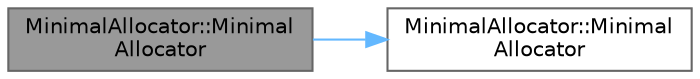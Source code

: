 digraph "MinimalAllocator::MinimalAllocator"
{
 // LATEX_PDF_SIZE
  bgcolor="transparent";
  edge [fontname=Helvetica,fontsize=10,labelfontname=Helvetica,labelfontsize=10];
  node [fontname=Helvetica,fontsize=10,shape=box,height=0.2,width=0.4];
  rankdir="LR";
  Node1 [id="Node000001",label="MinimalAllocator::Minimal\lAllocator",height=0.2,width=0.4,color="gray40", fillcolor="grey60", style="filled", fontcolor="black",tooltip=" "];
  Node1 -> Node2 [id="edge1_Node000001_Node000002",color="steelblue1",style="solid",tooltip=" "];
  Node2 [id="Node000002",label="MinimalAllocator::Minimal\lAllocator",height=0.2,width=0.4,color="grey40", fillcolor="white", style="filled",URL="$class_minimal_allocator.html#af3fd5f4f247c0701e0a1f47029bcb280",tooltip=" "];
}
